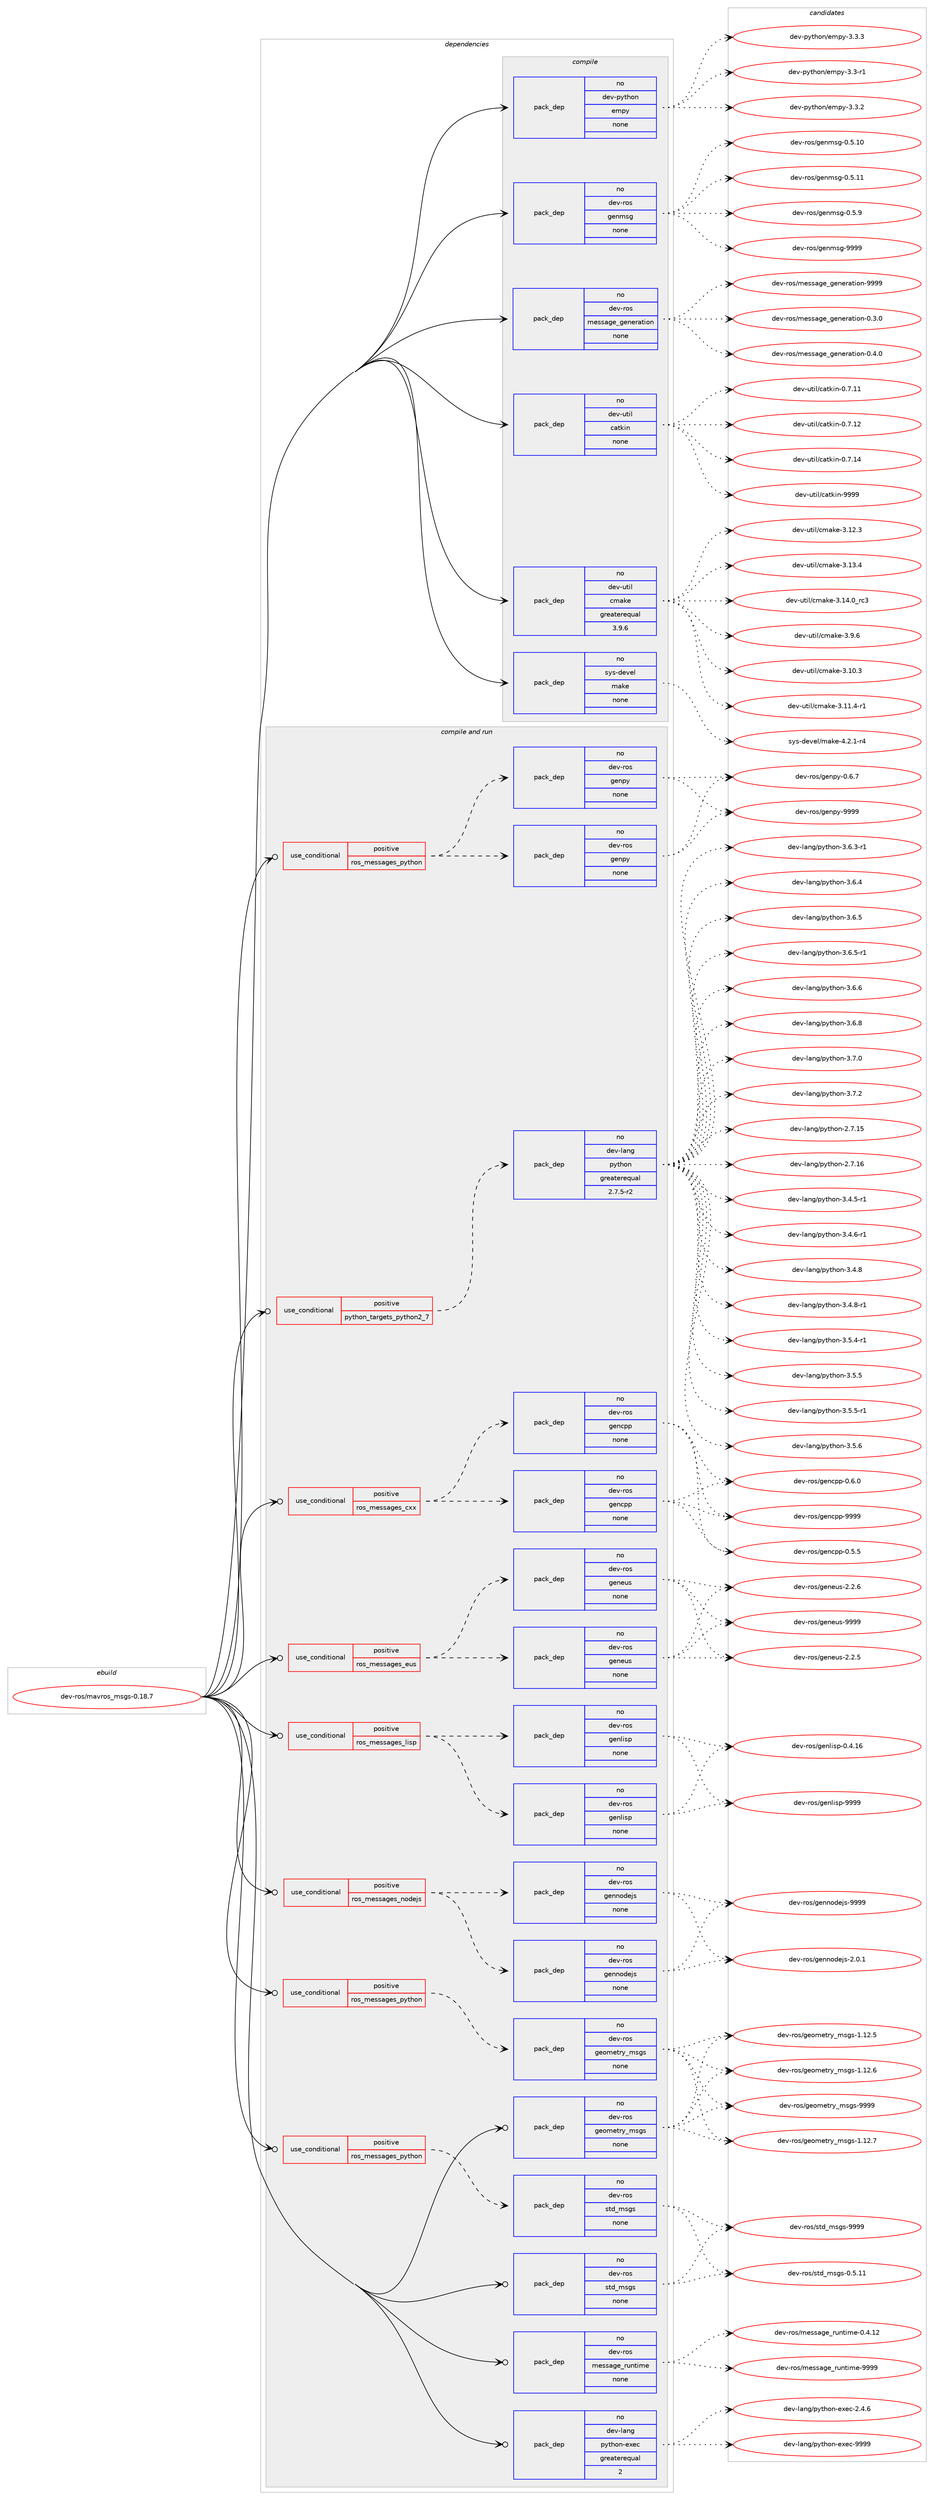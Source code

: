 digraph prolog {

# *************
# Graph options
# *************

newrank=true;
concentrate=true;
compound=true;
graph [rankdir=LR,fontname=Helvetica,fontsize=10,ranksep=1.5];#, ranksep=2.5, nodesep=0.2];
edge  [arrowhead=vee];
node  [fontname=Helvetica,fontsize=10];

# **********
# The ebuild
# **********

subgraph cluster_leftcol {
color=gray;
rank=same;
label=<<i>ebuild</i>>;
id [label="dev-ros/mavros_msgs-0.18.7", color=red, width=4, href="../dev-ros/mavros_msgs-0.18.7.svg"];
}

# ****************
# The dependencies
# ****************

subgraph cluster_midcol {
color=gray;
label=<<i>dependencies</i>>;
subgraph cluster_compile {
fillcolor="#eeeeee";
style=filled;
label=<<i>compile</i>>;
subgraph pack1046983 {
dependency1459319 [label=<<TABLE BORDER="0" CELLBORDER="1" CELLSPACING="0" CELLPADDING="4" WIDTH="220"><TR><TD ROWSPAN="6" CELLPADDING="30">pack_dep</TD></TR><TR><TD WIDTH="110">no</TD></TR><TR><TD>dev-python</TD></TR><TR><TD>empy</TD></TR><TR><TD>none</TD></TR><TR><TD></TD></TR></TABLE>>, shape=none, color=blue];
}
id:e -> dependency1459319:w [weight=20,style="solid",arrowhead="vee"];
subgraph pack1046984 {
dependency1459320 [label=<<TABLE BORDER="0" CELLBORDER="1" CELLSPACING="0" CELLPADDING="4" WIDTH="220"><TR><TD ROWSPAN="6" CELLPADDING="30">pack_dep</TD></TR><TR><TD WIDTH="110">no</TD></TR><TR><TD>dev-ros</TD></TR><TR><TD>genmsg</TD></TR><TR><TD>none</TD></TR><TR><TD></TD></TR></TABLE>>, shape=none, color=blue];
}
id:e -> dependency1459320:w [weight=20,style="solid",arrowhead="vee"];
subgraph pack1046985 {
dependency1459321 [label=<<TABLE BORDER="0" CELLBORDER="1" CELLSPACING="0" CELLPADDING="4" WIDTH="220"><TR><TD ROWSPAN="6" CELLPADDING="30">pack_dep</TD></TR><TR><TD WIDTH="110">no</TD></TR><TR><TD>dev-ros</TD></TR><TR><TD>message_generation</TD></TR><TR><TD>none</TD></TR><TR><TD></TD></TR></TABLE>>, shape=none, color=blue];
}
id:e -> dependency1459321:w [weight=20,style="solid",arrowhead="vee"];
subgraph pack1046986 {
dependency1459322 [label=<<TABLE BORDER="0" CELLBORDER="1" CELLSPACING="0" CELLPADDING="4" WIDTH="220"><TR><TD ROWSPAN="6" CELLPADDING="30">pack_dep</TD></TR><TR><TD WIDTH="110">no</TD></TR><TR><TD>dev-util</TD></TR><TR><TD>catkin</TD></TR><TR><TD>none</TD></TR><TR><TD></TD></TR></TABLE>>, shape=none, color=blue];
}
id:e -> dependency1459322:w [weight=20,style="solid",arrowhead="vee"];
subgraph pack1046987 {
dependency1459323 [label=<<TABLE BORDER="0" CELLBORDER="1" CELLSPACING="0" CELLPADDING="4" WIDTH="220"><TR><TD ROWSPAN="6" CELLPADDING="30">pack_dep</TD></TR><TR><TD WIDTH="110">no</TD></TR><TR><TD>dev-util</TD></TR><TR><TD>cmake</TD></TR><TR><TD>greaterequal</TD></TR><TR><TD>3.9.6</TD></TR></TABLE>>, shape=none, color=blue];
}
id:e -> dependency1459323:w [weight=20,style="solid",arrowhead="vee"];
subgraph pack1046988 {
dependency1459324 [label=<<TABLE BORDER="0" CELLBORDER="1" CELLSPACING="0" CELLPADDING="4" WIDTH="220"><TR><TD ROWSPAN="6" CELLPADDING="30">pack_dep</TD></TR><TR><TD WIDTH="110">no</TD></TR><TR><TD>sys-devel</TD></TR><TR><TD>make</TD></TR><TR><TD>none</TD></TR><TR><TD></TD></TR></TABLE>>, shape=none, color=blue];
}
id:e -> dependency1459324:w [weight=20,style="solid",arrowhead="vee"];
}
subgraph cluster_compileandrun {
fillcolor="#eeeeee";
style=filled;
label=<<i>compile and run</i>>;
subgraph cond388946 {
dependency1459325 [label=<<TABLE BORDER="0" CELLBORDER="1" CELLSPACING="0" CELLPADDING="4"><TR><TD ROWSPAN="3" CELLPADDING="10">use_conditional</TD></TR><TR><TD>positive</TD></TR><TR><TD>python_targets_python2_7</TD></TR></TABLE>>, shape=none, color=red];
subgraph pack1046989 {
dependency1459326 [label=<<TABLE BORDER="0" CELLBORDER="1" CELLSPACING="0" CELLPADDING="4" WIDTH="220"><TR><TD ROWSPAN="6" CELLPADDING="30">pack_dep</TD></TR><TR><TD WIDTH="110">no</TD></TR><TR><TD>dev-lang</TD></TR><TR><TD>python</TD></TR><TR><TD>greaterequal</TD></TR><TR><TD>2.7.5-r2</TD></TR></TABLE>>, shape=none, color=blue];
}
dependency1459325:e -> dependency1459326:w [weight=20,style="dashed",arrowhead="vee"];
}
id:e -> dependency1459325:w [weight=20,style="solid",arrowhead="odotvee"];
subgraph cond388947 {
dependency1459327 [label=<<TABLE BORDER="0" CELLBORDER="1" CELLSPACING="0" CELLPADDING="4"><TR><TD ROWSPAN="3" CELLPADDING="10">use_conditional</TD></TR><TR><TD>positive</TD></TR><TR><TD>ros_messages_cxx</TD></TR></TABLE>>, shape=none, color=red];
subgraph pack1046990 {
dependency1459328 [label=<<TABLE BORDER="0" CELLBORDER="1" CELLSPACING="0" CELLPADDING="4" WIDTH="220"><TR><TD ROWSPAN="6" CELLPADDING="30">pack_dep</TD></TR><TR><TD WIDTH="110">no</TD></TR><TR><TD>dev-ros</TD></TR><TR><TD>gencpp</TD></TR><TR><TD>none</TD></TR><TR><TD></TD></TR></TABLE>>, shape=none, color=blue];
}
dependency1459327:e -> dependency1459328:w [weight=20,style="dashed",arrowhead="vee"];
subgraph pack1046991 {
dependency1459329 [label=<<TABLE BORDER="0" CELLBORDER="1" CELLSPACING="0" CELLPADDING="4" WIDTH="220"><TR><TD ROWSPAN="6" CELLPADDING="30">pack_dep</TD></TR><TR><TD WIDTH="110">no</TD></TR><TR><TD>dev-ros</TD></TR><TR><TD>gencpp</TD></TR><TR><TD>none</TD></TR><TR><TD></TD></TR></TABLE>>, shape=none, color=blue];
}
dependency1459327:e -> dependency1459329:w [weight=20,style="dashed",arrowhead="vee"];
}
id:e -> dependency1459327:w [weight=20,style="solid",arrowhead="odotvee"];
subgraph cond388948 {
dependency1459330 [label=<<TABLE BORDER="0" CELLBORDER="1" CELLSPACING="0" CELLPADDING="4"><TR><TD ROWSPAN="3" CELLPADDING="10">use_conditional</TD></TR><TR><TD>positive</TD></TR><TR><TD>ros_messages_eus</TD></TR></TABLE>>, shape=none, color=red];
subgraph pack1046992 {
dependency1459331 [label=<<TABLE BORDER="0" CELLBORDER="1" CELLSPACING="0" CELLPADDING="4" WIDTH="220"><TR><TD ROWSPAN="6" CELLPADDING="30">pack_dep</TD></TR><TR><TD WIDTH="110">no</TD></TR><TR><TD>dev-ros</TD></TR><TR><TD>geneus</TD></TR><TR><TD>none</TD></TR><TR><TD></TD></TR></TABLE>>, shape=none, color=blue];
}
dependency1459330:e -> dependency1459331:w [weight=20,style="dashed",arrowhead="vee"];
subgraph pack1046993 {
dependency1459332 [label=<<TABLE BORDER="0" CELLBORDER="1" CELLSPACING="0" CELLPADDING="4" WIDTH="220"><TR><TD ROWSPAN="6" CELLPADDING="30">pack_dep</TD></TR><TR><TD WIDTH="110">no</TD></TR><TR><TD>dev-ros</TD></TR><TR><TD>geneus</TD></TR><TR><TD>none</TD></TR><TR><TD></TD></TR></TABLE>>, shape=none, color=blue];
}
dependency1459330:e -> dependency1459332:w [weight=20,style="dashed",arrowhead="vee"];
}
id:e -> dependency1459330:w [weight=20,style="solid",arrowhead="odotvee"];
subgraph cond388949 {
dependency1459333 [label=<<TABLE BORDER="0" CELLBORDER="1" CELLSPACING="0" CELLPADDING="4"><TR><TD ROWSPAN="3" CELLPADDING="10">use_conditional</TD></TR><TR><TD>positive</TD></TR><TR><TD>ros_messages_lisp</TD></TR></TABLE>>, shape=none, color=red];
subgraph pack1046994 {
dependency1459334 [label=<<TABLE BORDER="0" CELLBORDER="1" CELLSPACING="0" CELLPADDING="4" WIDTH="220"><TR><TD ROWSPAN="6" CELLPADDING="30">pack_dep</TD></TR><TR><TD WIDTH="110">no</TD></TR><TR><TD>dev-ros</TD></TR><TR><TD>genlisp</TD></TR><TR><TD>none</TD></TR><TR><TD></TD></TR></TABLE>>, shape=none, color=blue];
}
dependency1459333:e -> dependency1459334:w [weight=20,style="dashed",arrowhead="vee"];
subgraph pack1046995 {
dependency1459335 [label=<<TABLE BORDER="0" CELLBORDER="1" CELLSPACING="0" CELLPADDING="4" WIDTH="220"><TR><TD ROWSPAN="6" CELLPADDING="30">pack_dep</TD></TR><TR><TD WIDTH="110">no</TD></TR><TR><TD>dev-ros</TD></TR><TR><TD>genlisp</TD></TR><TR><TD>none</TD></TR><TR><TD></TD></TR></TABLE>>, shape=none, color=blue];
}
dependency1459333:e -> dependency1459335:w [weight=20,style="dashed",arrowhead="vee"];
}
id:e -> dependency1459333:w [weight=20,style="solid",arrowhead="odotvee"];
subgraph cond388950 {
dependency1459336 [label=<<TABLE BORDER="0" CELLBORDER="1" CELLSPACING="0" CELLPADDING="4"><TR><TD ROWSPAN="3" CELLPADDING="10">use_conditional</TD></TR><TR><TD>positive</TD></TR><TR><TD>ros_messages_nodejs</TD></TR></TABLE>>, shape=none, color=red];
subgraph pack1046996 {
dependency1459337 [label=<<TABLE BORDER="0" CELLBORDER="1" CELLSPACING="0" CELLPADDING="4" WIDTH="220"><TR><TD ROWSPAN="6" CELLPADDING="30">pack_dep</TD></TR><TR><TD WIDTH="110">no</TD></TR><TR><TD>dev-ros</TD></TR><TR><TD>gennodejs</TD></TR><TR><TD>none</TD></TR><TR><TD></TD></TR></TABLE>>, shape=none, color=blue];
}
dependency1459336:e -> dependency1459337:w [weight=20,style="dashed",arrowhead="vee"];
subgraph pack1046997 {
dependency1459338 [label=<<TABLE BORDER="0" CELLBORDER="1" CELLSPACING="0" CELLPADDING="4" WIDTH="220"><TR><TD ROWSPAN="6" CELLPADDING="30">pack_dep</TD></TR><TR><TD WIDTH="110">no</TD></TR><TR><TD>dev-ros</TD></TR><TR><TD>gennodejs</TD></TR><TR><TD>none</TD></TR><TR><TD></TD></TR></TABLE>>, shape=none, color=blue];
}
dependency1459336:e -> dependency1459338:w [weight=20,style="dashed",arrowhead="vee"];
}
id:e -> dependency1459336:w [weight=20,style="solid",arrowhead="odotvee"];
subgraph cond388951 {
dependency1459339 [label=<<TABLE BORDER="0" CELLBORDER="1" CELLSPACING="0" CELLPADDING="4"><TR><TD ROWSPAN="3" CELLPADDING="10">use_conditional</TD></TR><TR><TD>positive</TD></TR><TR><TD>ros_messages_python</TD></TR></TABLE>>, shape=none, color=red];
subgraph pack1046998 {
dependency1459340 [label=<<TABLE BORDER="0" CELLBORDER="1" CELLSPACING="0" CELLPADDING="4" WIDTH="220"><TR><TD ROWSPAN="6" CELLPADDING="30">pack_dep</TD></TR><TR><TD WIDTH="110">no</TD></TR><TR><TD>dev-ros</TD></TR><TR><TD>genpy</TD></TR><TR><TD>none</TD></TR><TR><TD></TD></TR></TABLE>>, shape=none, color=blue];
}
dependency1459339:e -> dependency1459340:w [weight=20,style="dashed",arrowhead="vee"];
subgraph pack1046999 {
dependency1459341 [label=<<TABLE BORDER="0" CELLBORDER="1" CELLSPACING="0" CELLPADDING="4" WIDTH="220"><TR><TD ROWSPAN="6" CELLPADDING="30">pack_dep</TD></TR><TR><TD WIDTH="110">no</TD></TR><TR><TD>dev-ros</TD></TR><TR><TD>genpy</TD></TR><TR><TD>none</TD></TR><TR><TD></TD></TR></TABLE>>, shape=none, color=blue];
}
dependency1459339:e -> dependency1459341:w [weight=20,style="dashed",arrowhead="vee"];
}
id:e -> dependency1459339:w [weight=20,style="solid",arrowhead="odotvee"];
subgraph cond388952 {
dependency1459342 [label=<<TABLE BORDER="0" CELLBORDER="1" CELLSPACING="0" CELLPADDING="4"><TR><TD ROWSPAN="3" CELLPADDING="10">use_conditional</TD></TR><TR><TD>positive</TD></TR><TR><TD>ros_messages_python</TD></TR></TABLE>>, shape=none, color=red];
subgraph pack1047000 {
dependency1459343 [label=<<TABLE BORDER="0" CELLBORDER="1" CELLSPACING="0" CELLPADDING="4" WIDTH="220"><TR><TD ROWSPAN="6" CELLPADDING="30">pack_dep</TD></TR><TR><TD WIDTH="110">no</TD></TR><TR><TD>dev-ros</TD></TR><TR><TD>geometry_msgs</TD></TR><TR><TD>none</TD></TR><TR><TD></TD></TR></TABLE>>, shape=none, color=blue];
}
dependency1459342:e -> dependency1459343:w [weight=20,style="dashed",arrowhead="vee"];
}
id:e -> dependency1459342:w [weight=20,style="solid",arrowhead="odotvee"];
subgraph cond388953 {
dependency1459344 [label=<<TABLE BORDER="0" CELLBORDER="1" CELLSPACING="0" CELLPADDING="4"><TR><TD ROWSPAN="3" CELLPADDING="10">use_conditional</TD></TR><TR><TD>positive</TD></TR><TR><TD>ros_messages_python</TD></TR></TABLE>>, shape=none, color=red];
subgraph pack1047001 {
dependency1459345 [label=<<TABLE BORDER="0" CELLBORDER="1" CELLSPACING="0" CELLPADDING="4" WIDTH="220"><TR><TD ROWSPAN="6" CELLPADDING="30">pack_dep</TD></TR><TR><TD WIDTH="110">no</TD></TR><TR><TD>dev-ros</TD></TR><TR><TD>std_msgs</TD></TR><TR><TD>none</TD></TR><TR><TD></TD></TR></TABLE>>, shape=none, color=blue];
}
dependency1459344:e -> dependency1459345:w [weight=20,style="dashed",arrowhead="vee"];
}
id:e -> dependency1459344:w [weight=20,style="solid",arrowhead="odotvee"];
subgraph pack1047002 {
dependency1459346 [label=<<TABLE BORDER="0" CELLBORDER="1" CELLSPACING="0" CELLPADDING="4" WIDTH="220"><TR><TD ROWSPAN="6" CELLPADDING="30">pack_dep</TD></TR><TR><TD WIDTH="110">no</TD></TR><TR><TD>dev-lang</TD></TR><TR><TD>python-exec</TD></TR><TR><TD>greaterequal</TD></TR><TR><TD>2</TD></TR></TABLE>>, shape=none, color=blue];
}
id:e -> dependency1459346:w [weight=20,style="solid",arrowhead="odotvee"];
subgraph pack1047003 {
dependency1459347 [label=<<TABLE BORDER="0" CELLBORDER="1" CELLSPACING="0" CELLPADDING="4" WIDTH="220"><TR><TD ROWSPAN="6" CELLPADDING="30">pack_dep</TD></TR><TR><TD WIDTH="110">no</TD></TR><TR><TD>dev-ros</TD></TR><TR><TD>geometry_msgs</TD></TR><TR><TD>none</TD></TR><TR><TD></TD></TR></TABLE>>, shape=none, color=blue];
}
id:e -> dependency1459347:w [weight=20,style="solid",arrowhead="odotvee"];
subgraph pack1047004 {
dependency1459348 [label=<<TABLE BORDER="0" CELLBORDER="1" CELLSPACING="0" CELLPADDING="4" WIDTH="220"><TR><TD ROWSPAN="6" CELLPADDING="30">pack_dep</TD></TR><TR><TD WIDTH="110">no</TD></TR><TR><TD>dev-ros</TD></TR><TR><TD>message_runtime</TD></TR><TR><TD>none</TD></TR><TR><TD></TD></TR></TABLE>>, shape=none, color=blue];
}
id:e -> dependency1459348:w [weight=20,style="solid",arrowhead="odotvee"];
subgraph pack1047005 {
dependency1459349 [label=<<TABLE BORDER="0" CELLBORDER="1" CELLSPACING="0" CELLPADDING="4" WIDTH="220"><TR><TD ROWSPAN="6" CELLPADDING="30">pack_dep</TD></TR><TR><TD WIDTH="110">no</TD></TR><TR><TD>dev-ros</TD></TR><TR><TD>std_msgs</TD></TR><TR><TD>none</TD></TR><TR><TD></TD></TR></TABLE>>, shape=none, color=blue];
}
id:e -> dependency1459349:w [weight=20,style="solid",arrowhead="odotvee"];
}
subgraph cluster_run {
fillcolor="#eeeeee";
style=filled;
label=<<i>run</i>>;
}
}

# **************
# The candidates
# **************

subgraph cluster_choices {
rank=same;
color=gray;
label=<<i>candidates</i>>;

subgraph choice1046983 {
color=black;
nodesep=1;
choice1001011184511212111610411111047101109112121455146514511449 [label="dev-python/empy-3.3-r1", color=red, width=4,href="../dev-python/empy-3.3-r1.svg"];
choice1001011184511212111610411111047101109112121455146514650 [label="dev-python/empy-3.3.2", color=red, width=4,href="../dev-python/empy-3.3.2.svg"];
choice1001011184511212111610411111047101109112121455146514651 [label="dev-python/empy-3.3.3", color=red, width=4,href="../dev-python/empy-3.3.3.svg"];
dependency1459319:e -> choice1001011184511212111610411111047101109112121455146514511449:w [style=dotted,weight="100"];
dependency1459319:e -> choice1001011184511212111610411111047101109112121455146514650:w [style=dotted,weight="100"];
dependency1459319:e -> choice1001011184511212111610411111047101109112121455146514651:w [style=dotted,weight="100"];
}
subgraph choice1046984 {
color=black;
nodesep=1;
choice100101118451141111154710310111010911510345484653464948 [label="dev-ros/genmsg-0.5.10", color=red, width=4,href="../dev-ros/genmsg-0.5.10.svg"];
choice100101118451141111154710310111010911510345484653464949 [label="dev-ros/genmsg-0.5.11", color=red, width=4,href="../dev-ros/genmsg-0.5.11.svg"];
choice1001011184511411111547103101110109115103454846534657 [label="dev-ros/genmsg-0.5.9", color=red, width=4,href="../dev-ros/genmsg-0.5.9.svg"];
choice10010111845114111115471031011101091151034557575757 [label="dev-ros/genmsg-9999", color=red, width=4,href="../dev-ros/genmsg-9999.svg"];
dependency1459320:e -> choice100101118451141111154710310111010911510345484653464948:w [style=dotted,weight="100"];
dependency1459320:e -> choice100101118451141111154710310111010911510345484653464949:w [style=dotted,weight="100"];
dependency1459320:e -> choice1001011184511411111547103101110109115103454846534657:w [style=dotted,weight="100"];
dependency1459320:e -> choice10010111845114111115471031011101091151034557575757:w [style=dotted,weight="100"];
}
subgraph choice1046985 {
color=black;
nodesep=1;
choice1001011184511411111547109101115115971031019510310111010111497116105111110454846514648 [label="dev-ros/message_generation-0.3.0", color=red, width=4,href="../dev-ros/message_generation-0.3.0.svg"];
choice1001011184511411111547109101115115971031019510310111010111497116105111110454846524648 [label="dev-ros/message_generation-0.4.0", color=red, width=4,href="../dev-ros/message_generation-0.4.0.svg"];
choice10010111845114111115471091011151159710310195103101110101114971161051111104557575757 [label="dev-ros/message_generation-9999", color=red, width=4,href="../dev-ros/message_generation-9999.svg"];
dependency1459321:e -> choice1001011184511411111547109101115115971031019510310111010111497116105111110454846514648:w [style=dotted,weight="100"];
dependency1459321:e -> choice1001011184511411111547109101115115971031019510310111010111497116105111110454846524648:w [style=dotted,weight="100"];
dependency1459321:e -> choice10010111845114111115471091011151159710310195103101110101114971161051111104557575757:w [style=dotted,weight="100"];
}
subgraph choice1046986 {
color=black;
nodesep=1;
choice1001011184511711610510847999711610710511045484655464949 [label="dev-util/catkin-0.7.11", color=red, width=4,href="../dev-util/catkin-0.7.11.svg"];
choice1001011184511711610510847999711610710511045484655464950 [label="dev-util/catkin-0.7.12", color=red, width=4,href="../dev-util/catkin-0.7.12.svg"];
choice1001011184511711610510847999711610710511045484655464952 [label="dev-util/catkin-0.7.14", color=red, width=4,href="../dev-util/catkin-0.7.14.svg"];
choice100101118451171161051084799971161071051104557575757 [label="dev-util/catkin-9999", color=red, width=4,href="../dev-util/catkin-9999.svg"];
dependency1459322:e -> choice1001011184511711610510847999711610710511045484655464949:w [style=dotted,weight="100"];
dependency1459322:e -> choice1001011184511711610510847999711610710511045484655464950:w [style=dotted,weight="100"];
dependency1459322:e -> choice1001011184511711610510847999711610710511045484655464952:w [style=dotted,weight="100"];
dependency1459322:e -> choice100101118451171161051084799971161071051104557575757:w [style=dotted,weight="100"];
}
subgraph choice1046987 {
color=black;
nodesep=1;
choice1001011184511711610510847991099710710145514649484651 [label="dev-util/cmake-3.10.3", color=red, width=4,href="../dev-util/cmake-3.10.3.svg"];
choice10010111845117116105108479910997107101455146494946524511449 [label="dev-util/cmake-3.11.4-r1", color=red, width=4,href="../dev-util/cmake-3.11.4-r1.svg"];
choice1001011184511711610510847991099710710145514649504651 [label="dev-util/cmake-3.12.3", color=red, width=4,href="../dev-util/cmake-3.12.3.svg"];
choice1001011184511711610510847991099710710145514649514652 [label="dev-util/cmake-3.13.4", color=red, width=4,href="../dev-util/cmake-3.13.4.svg"];
choice1001011184511711610510847991099710710145514649524648951149951 [label="dev-util/cmake-3.14.0_rc3", color=red, width=4,href="../dev-util/cmake-3.14.0_rc3.svg"];
choice10010111845117116105108479910997107101455146574654 [label="dev-util/cmake-3.9.6", color=red, width=4,href="../dev-util/cmake-3.9.6.svg"];
dependency1459323:e -> choice1001011184511711610510847991099710710145514649484651:w [style=dotted,weight="100"];
dependency1459323:e -> choice10010111845117116105108479910997107101455146494946524511449:w [style=dotted,weight="100"];
dependency1459323:e -> choice1001011184511711610510847991099710710145514649504651:w [style=dotted,weight="100"];
dependency1459323:e -> choice1001011184511711610510847991099710710145514649514652:w [style=dotted,weight="100"];
dependency1459323:e -> choice1001011184511711610510847991099710710145514649524648951149951:w [style=dotted,weight="100"];
dependency1459323:e -> choice10010111845117116105108479910997107101455146574654:w [style=dotted,weight="100"];
}
subgraph choice1046988 {
color=black;
nodesep=1;
choice1151211154510010111810110847109971071014552465046494511452 [label="sys-devel/make-4.2.1-r4", color=red, width=4,href="../sys-devel/make-4.2.1-r4.svg"];
dependency1459324:e -> choice1151211154510010111810110847109971071014552465046494511452:w [style=dotted,weight="100"];
}
subgraph choice1046989 {
color=black;
nodesep=1;
choice10010111845108971101034711212111610411111045504655464953 [label="dev-lang/python-2.7.15", color=red, width=4,href="../dev-lang/python-2.7.15.svg"];
choice10010111845108971101034711212111610411111045504655464954 [label="dev-lang/python-2.7.16", color=red, width=4,href="../dev-lang/python-2.7.16.svg"];
choice1001011184510897110103471121211161041111104551465246534511449 [label="dev-lang/python-3.4.5-r1", color=red, width=4,href="../dev-lang/python-3.4.5-r1.svg"];
choice1001011184510897110103471121211161041111104551465246544511449 [label="dev-lang/python-3.4.6-r1", color=red, width=4,href="../dev-lang/python-3.4.6-r1.svg"];
choice100101118451089711010347112121116104111110455146524656 [label="dev-lang/python-3.4.8", color=red, width=4,href="../dev-lang/python-3.4.8.svg"];
choice1001011184510897110103471121211161041111104551465246564511449 [label="dev-lang/python-3.4.8-r1", color=red, width=4,href="../dev-lang/python-3.4.8-r1.svg"];
choice1001011184510897110103471121211161041111104551465346524511449 [label="dev-lang/python-3.5.4-r1", color=red, width=4,href="../dev-lang/python-3.5.4-r1.svg"];
choice100101118451089711010347112121116104111110455146534653 [label="dev-lang/python-3.5.5", color=red, width=4,href="../dev-lang/python-3.5.5.svg"];
choice1001011184510897110103471121211161041111104551465346534511449 [label="dev-lang/python-3.5.5-r1", color=red, width=4,href="../dev-lang/python-3.5.5-r1.svg"];
choice100101118451089711010347112121116104111110455146534654 [label="dev-lang/python-3.5.6", color=red, width=4,href="../dev-lang/python-3.5.6.svg"];
choice1001011184510897110103471121211161041111104551465446514511449 [label="dev-lang/python-3.6.3-r1", color=red, width=4,href="../dev-lang/python-3.6.3-r1.svg"];
choice100101118451089711010347112121116104111110455146544652 [label="dev-lang/python-3.6.4", color=red, width=4,href="../dev-lang/python-3.6.4.svg"];
choice100101118451089711010347112121116104111110455146544653 [label="dev-lang/python-3.6.5", color=red, width=4,href="../dev-lang/python-3.6.5.svg"];
choice1001011184510897110103471121211161041111104551465446534511449 [label="dev-lang/python-3.6.5-r1", color=red, width=4,href="../dev-lang/python-3.6.5-r1.svg"];
choice100101118451089711010347112121116104111110455146544654 [label="dev-lang/python-3.6.6", color=red, width=4,href="../dev-lang/python-3.6.6.svg"];
choice100101118451089711010347112121116104111110455146544656 [label="dev-lang/python-3.6.8", color=red, width=4,href="../dev-lang/python-3.6.8.svg"];
choice100101118451089711010347112121116104111110455146554648 [label="dev-lang/python-3.7.0", color=red, width=4,href="../dev-lang/python-3.7.0.svg"];
choice100101118451089711010347112121116104111110455146554650 [label="dev-lang/python-3.7.2", color=red, width=4,href="../dev-lang/python-3.7.2.svg"];
dependency1459326:e -> choice10010111845108971101034711212111610411111045504655464953:w [style=dotted,weight="100"];
dependency1459326:e -> choice10010111845108971101034711212111610411111045504655464954:w [style=dotted,weight="100"];
dependency1459326:e -> choice1001011184510897110103471121211161041111104551465246534511449:w [style=dotted,weight="100"];
dependency1459326:e -> choice1001011184510897110103471121211161041111104551465246544511449:w [style=dotted,weight="100"];
dependency1459326:e -> choice100101118451089711010347112121116104111110455146524656:w [style=dotted,weight="100"];
dependency1459326:e -> choice1001011184510897110103471121211161041111104551465246564511449:w [style=dotted,weight="100"];
dependency1459326:e -> choice1001011184510897110103471121211161041111104551465346524511449:w [style=dotted,weight="100"];
dependency1459326:e -> choice100101118451089711010347112121116104111110455146534653:w [style=dotted,weight="100"];
dependency1459326:e -> choice1001011184510897110103471121211161041111104551465346534511449:w [style=dotted,weight="100"];
dependency1459326:e -> choice100101118451089711010347112121116104111110455146534654:w [style=dotted,weight="100"];
dependency1459326:e -> choice1001011184510897110103471121211161041111104551465446514511449:w [style=dotted,weight="100"];
dependency1459326:e -> choice100101118451089711010347112121116104111110455146544652:w [style=dotted,weight="100"];
dependency1459326:e -> choice100101118451089711010347112121116104111110455146544653:w [style=dotted,weight="100"];
dependency1459326:e -> choice1001011184510897110103471121211161041111104551465446534511449:w [style=dotted,weight="100"];
dependency1459326:e -> choice100101118451089711010347112121116104111110455146544654:w [style=dotted,weight="100"];
dependency1459326:e -> choice100101118451089711010347112121116104111110455146544656:w [style=dotted,weight="100"];
dependency1459326:e -> choice100101118451089711010347112121116104111110455146554648:w [style=dotted,weight="100"];
dependency1459326:e -> choice100101118451089711010347112121116104111110455146554650:w [style=dotted,weight="100"];
}
subgraph choice1046990 {
color=black;
nodesep=1;
choice100101118451141111154710310111099112112454846534653 [label="dev-ros/gencpp-0.5.5", color=red, width=4,href="../dev-ros/gencpp-0.5.5.svg"];
choice100101118451141111154710310111099112112454846544648 [label="dev-ros/gencpp-0.6.0", color=red, width=4,href="../dev-ros/gencpp-0.6.0.svg"];
choice1001011184511411111547103101110991121124557575757 [label="dev-ros/gencpp-9999", color=red, width=4,href="../dev-ros/gencpp-9999.svg"];
dependency1459328:e -> choice100101118451141111154710310111099112112454846534653:w [style=dotted,weight="100"];
dependency1459328:e -> choice100101118451141111154710310111099112112454846544648:w [style=dotted,weight="100"];
dependency1459328:e -> choice1001011184511411111547103101110991121124557575757:w [style=dotted,weight="100"];
}
subgraph choice1046991 {
color=black;
nodesep=1;
choice100101118451141111154710310111099112112454846534653 [label="dev-ros/gencpp-0.5.5", color=red, width=4,href="../dev-ros/gencpp-0.5.5.svg"];
choice100101118451141111154710310111099112112454846544648 [label="dev-ros/gencpp-0.6.0", color=red, width=4,href="../dev-ros/gencpp-0.6.0.svg"];
choice1001011184511411111547103101110991121124557575757 [label="dev-ros/gencpp-9999", color=red, width=4,href="../dev-ros/gencpp-9999.svg"];
dependency1459329:e -> choice100101118451141111154710310111099112112454846534653:w [style=dotted,weight="100"];
dependency1459329:e -> choice100101118451141111154710310111099112112454846544648:w [style=dotted,weight="100"];
dependency1459329:e -> choice1001011184511411111547103101110991121124557575757:w [style=dotted,weight="100"];
}
subgraph choice1046992 {
color=black;
nodesep=1;
choice1001011184511411111547103101110101117115455046504653 [label="dev-ros/geneus-2.2.5", color=red, width=4,href="../dev-ros/geneus-2.2.5.svg"];
choice1001011184511411111547103101110101117115455046504654 [label="dev-ros/geneus-2.2.6", color=red, width=4,href="../dev-ros/geneus-2.2.6.svg"];
choice10010111845114111115471031011101011171154557575757 [label="dev-ros/geneus-9999", color=red, width=4,href="../dev-ros/geneus-9999.svg"];
dependency1459331:e -> choice1001011184511411111547103101110101117115455046504653:w [style=dotted,weight="100"];
dependency1459331:e -> choice1001011184511411111547103101110101117115455046504654:w [style=dotted,weight="100"];
dependency1459331:e -> choice10010111845114111115471031011101011171154557575757:w [style=dotted,weight="100"];
}
subgraph choice1046993 {
color=black;
nodesep=1;
choice1001011184511411111547103101110101117115455046504653 [label="dev-ros/geneus-2.2.5", color=red, width=4,href="../dev-ros/geneus-2.2.5.svg"];
choice1001011184511411111547103101110101117115455046504654 [label="dev-ros/geneus-2.2.6", color=red, width=4,href="../dev-ros/geneus-2.2.6.svg"];
choice10010111845114111115471031011101011171154557575757 [label="dev-ros/geneus-9999", color=red, width=4,href="../dev-ros/geneus-9999.svg"];
dependency1459332:e -> choice1001011184511411111547103101110101117115455046504653:w [style=dotted,weight="100"];
dependency1459332:e -> choice1001011184511411111547103101110101117115455046504654:w [style=dotted,weight="100"];
dependency1459332:e -> choice10010111845114111115471031011101011171154557575757:w [style=dotted,weight="100"];
}
subgraph choice1046994 {
color=black;
nodesep=1;
choice100101118451141111154710310111010810511511245484652464954 [label="dev-ros/genlisp-0.4.16", color=red, width=4,href="../dev-ros/genlisp-0.4.16.svg"];
choice10010111845114111115471031011101081051151124557575757 [label="dev-ros/genlisp-9999", color=red, width=4,href="../dev-ros/genlisp-9999.svg"];
dependency1459334:e -> choice100101118451141111154710310111010810511511245484652464954:w [style=dotted,weight="100"];
dependency1459334:e -> choice10010111845114111115471031011101081051151124557575757:w [style=dotted,weight="100"];
}
subgraph choice1046995 {
color=black;
nodesep=1;
choice100101118451141111154710310111010810511511245484652464954 [label="dev-ros/genlisp-0.4.16", color=red, width=4,href="../dev-ros/genlisp-0.4.16.svg"];
choice10010111845114111115471031011101081051151124557575757 [label="dev-ros/genlisp-9999", color=red, width=4,href="../dev-ros/genlisp-9999.svg"];
dependency1459335:e -> choice100101118451141111154710310111010810511511245484652464954:w [style=dotted,weight="100"];
dependency1459335:e -> choice10010111845114111115471031011101081051151124557575757:w [style=dotted,weight="100"];
}
subgraph choice1046996 {
color=black;
nodesep=1;
choice1001011184511411111547103101110110111100101106115455046484649 [label="dev-ros/gennodejs-2.0.1", color=red, width=4,href="../dev-ros/gennodejs-2.0.1.svg"];
choice10010111845114111115471031011101101111001011061154557575757 [label="dev-ros/gennodejs-9999", color=red, width=4,href="../dev-ros/gennodejs-9999.svg"];
dependency1459337:e -> choice1001011184511411111547103101110110111100101106115455046484649:w [style=dotted,weight="100"];
dependency1459337:e -> choice10010111845114111115471031011101101111001011061154557575757:w [style=dotted,weight="100"];
}
subgraph choice1046997 {
color=black;
nodesep=1;
choice1001011184511411111547103101110110111100101106115455046484649 [label="dev-ros/gennodejs-2.0.1", color=red, width=4,href="../dev-ros/gennodejs-2.0.1.svg"];
choice10010111845114111115471031011101101111001011061154557575757 [label="dev-ros/gennodejs-9999", color=red, width=4,href="../dev-ros/gennodejs-9999.svg"];
dependency1459338:e -> choice1001011184511411111547103101110110111100101106115455046484649:w [style=dotted,weight="100"];
dependency1459338:e -> choice10010111845114111115471031011101101111001011061154557575757:w [style=dotted,weight="100"];
}
subgraph choice1046998 {
color=black;
nodesep=1;
choice1001011184511411111547103101110112121454846544655 [label="dev-ros/genpy-0.6.7", color=red, width=4,href="../dev-ros/genpy-0.6.7.svg"];
choice10010111845114111115471031011101121214557575757 [label="dev-ros/genpy-9999", color=red, width=4,href="../dev-ros/genpy-9999.svg"];
dependency1459340:e -> choice1001011184511411111547103101110112121454846544655:w [style=dotted,weight="100"];
dependency1459340:e -> choice10010111845114111115471031011101121214557575757:w [style=dotted,weight="100"];
}
subgraph choice1046999 {
color=black;
nodesep=1;
choice1001011184511411111547103101110112121454846544655 [label="dev-ros/genpy-0.6.7", color=red, width=4,href="../dev-ros/genpy-0.6.7.svg"];
choice10010111845114111115471031011101121214557575757 [label="dev-ros/genpy-9999", color=red, width=4,href="../dev-ros/genpy-9999.svg"];
dependency1459341:e -> choice1001011184511411111547103101110112121454846544655:w [style=dotted,weight="100"];
dependency1459341:e -> choice10010111845114111115471031011101121214557575757:w [style=dotted,weight="100"];
}
subgraph choice1047000 {
color=black;
nodesep=1;
choice10010111845114111115471031011111091011161141219510911510311545494649504653 [label="dev-ros/geometry_msgs-1.12.5", color=red, width=4,href="../dev-ros/geometry_msgs-1.12.5.svg"];
choice10010111845114111115471031011111091011161141219510911510311545494649504654 [label="dev-ros/geometry_msgs-1.12.6", color=red, width=4,href="../dev-ros/geometry_msgs-1.12.6.svg"];
choice10010111845114111115471031011111091011161141219510911510311545494649504655 [label="dev-ros/geometry_msgs-1.12.7", color=red, width=4,href="../dev-ros/geometry_msgs-1.12.7.svg"];
choice1001011184511411111547103101111109101116114121951091151031154557575757 [label="dev-ros/geometry_msgs-9999", color=red, width=4,href="../dev-ros/geometry_msgs-9999.svg"];
dependency1459343:e -> choice10010111845114111115471031011111091011161141219510911510311545494649504653:w [style=dotted,weight="100"];
dependency1459343:e -> choice10010111845114111115471031011111091011161141219510911510311545494649504654:w [style=dotted,weight="100"];
dependency1459343:e -> choice10010111845114111115471031011111091011161141219510911510311545494649504655:w [style=dotted,weight="100"];
dependency1459343:e -> choice1001011184511411111547103101111109101116114121951091151031154557575757:w [style=dotted,weight="100"];
}
subgraph choice1047001 {
color=black;
nodesep=1;
choice10010111845114111115471151161009510911510311545484653464949 [label="dev-ros/std_msgs-0.5.11", color=red, width=4,href="../dev-ros/std_msgs-0.5.11.svg"];
choice1001011184511411111547115116100951091151031154557575757 [label="dev-ros/std_msgs-9999", color=red, width=4,href="../dev-ros/std_msgs-9999.svg"];
dependency1459345:e -> choice10010111845114111115471151161009510911510311545484653464949:w [style=dotted,weight="100"];
dependency1459345:e -> choice1001011184511411111547115116100951091151031154557575757:w [style=dotted,weight="100"];
}
subgraph choice1047002 {
color=black;
nodesep=1;
choice1001011184510897110103471121211161041111104510112010199455046524654 [label="dev-lang/python-exec-2.4.6", color=red, width=4,href="../dev-lang/python-exec-2.4.6.svg"];
choice10010111845108971101034711212111610411111045101120101994557575757 [label="dev-lang/python-exec-9999", color=red, width=4,href="../dev-lang/python-exec-9999.svg"];
dependency1459346:e -> choice1001011184510897110103471121211161041111104510112010199455046524654:w [style=dotted,weight="100"];
dependency1459346:e -> choice10010111845108971101034711212111610411111045101120101994557575757:w [style=dotted,weight="100"];
}
subgraph choice1047003 {
color=black;
nodesep=1;
choice10010111845114111115471031011111091011161141219510911510311545494649504653 [label="dev-ros/geometry_msgs-1.12.5", color=red, width=4,href="../dev-ros/geometry_msgs-1.12.5.svg"];
choice10010111845114111115471031011111091011161141219510911510311545494649504654 [label="dev-ros/geometry_msgs-1.12.6", color=red, width=4,href="../dev-ros/geometry_msgs-1.12.6.svg"];
choice10010111845114111115471031011111091011161141219510911510311545494649504655 [label="dev-ros/geometry_msgs-1.12.7", color=red, width=4,href="../dev-ros/geometry_msgs-1.12.7.svg"];
choice1001011184511411111547103101111109101116114121951091151031154557575757 [label="dev-ros/geometry_msgs-9999", color=red, width=4,href="../dev-ros/geometry_msgs-9999.svg"];
dependency1459347:e -> choice10010111845114111115471031011111091011161141219510911510311545494649504653:w [style=dotted,weight="100"];
dependency1459347:e -> choice10010111845114111115471031011111091011161141219510911510311545494649504654:w [style=dotted,weight="100"];
dependency1459347:e -> choice10010111845114111115471031011111091011161141219510911510311545494649504655:w [style=dotted,weight="100"];
dependency1459347:e -> choice1001011184511411111547103101111109101116114121951091151031154557575757:w [style=dotted,weight="100"];
}
subgraph choice1047004 {
color=black;
nodesep=1;
choice1001011184511411111547109101115115971031019511411711011610510910145484652464950 [label="dev-ros/message_runtime-0.4.12", color=red, width=4,href="../dev-ros/message_runtime-0.4.12.svg"];
choice100101118451141111154710910111511597103101951141171101161051091014557575757 [label="dev-ros/message_runtime-9999", color=red, width=4,href="../dev-ros/message_runtime-9999.svg"];
dependency1459348:e -> choice1001011184511411111547109101115115971031019511411711011610510910145484652464950:w [style=dotted,weight="100"];
dependency1459348:e -> choice100101118451141111154710910111511597103101951141171101161051091014557575757:w [style=dotted,weight="100"];
}
subgraph choice1047005 {
color=black;
nodesep=1;
choice10010111845114111115471151161009510911510311545484653464949 [label="dev-ros/std_msgs-0.5.11", color=red, width=4,href="../dev-ros/std_msgs-0.5.11.svg"];
choice1001011184511411111547115116100951091151031154557575757 [label="dev-ros/std_msgs-9999", color=red, width=4,href="../dev-ros/std_msgs-9999.svg"];
dependency1459349:e -> choice10010111845114111115471151161009510911510311545484653464949:w [style=dotted,weight="100"];
dependency1459349:e -> choice1001011184511411111547115116100951091151031154557575757:w [style=dotted,weight="100"];
}
}

}
